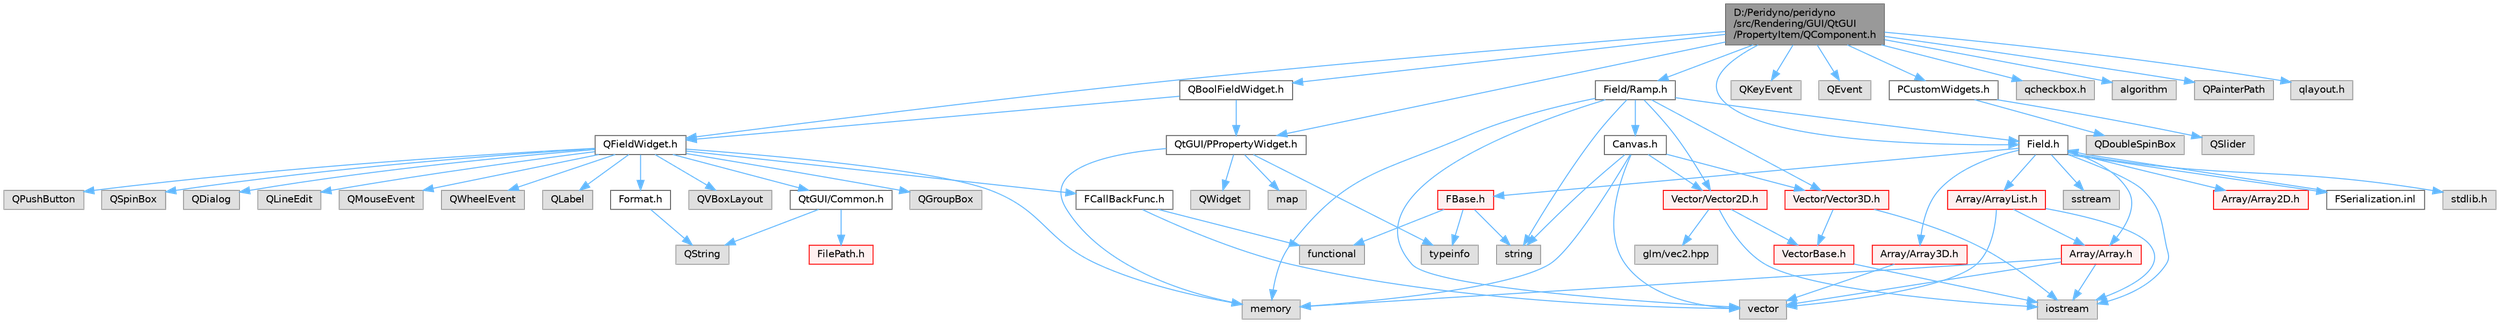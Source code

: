 digraph "D:/Peridyno/peridyno/src/Rendering/GUI/QtGUI/PropertyItem/QComponent.h"
{
 // LATEX_PDF_SIZE
  bgcolor="transparent";
  edge [fontname=Helvetica,fontsize=10,labelfontname=Helvetica,labelfontsize=10];
  node [fontname=Helvetica,fontsize=10,shape=box,height=0.2,width=0.4];
  Node1 [id="Node000001",label="D:/Peridyno/peridyno\l/src/Rendering/GUI/QtGUI\l/PropertyItem/QComponent.h",height=0.2,width=0.4,color="gray40", fillcolor="grey60", style="filled", fontcolor="black",tooltip=" "];
  Node1 -> Node2 [id="edge1_Node000001_Node000002",color="steelblue1",style="solid",tooltip=" "];
  Node2 [id="Node000002",label="QFieldWidget.h",height=0.2,width=0.4,color="grey40", fillcolor="white", style="filled",URL="$_q_field_widget_8h.html",tooltip=" "];
  Node2 -> Node3 [id="edge2_Node000002_Node000003",color="steelblue1",style="solid",tooltip=" "];
  Node3 [id="Node000003",label="QGroupBox",height=0.2,width=0.4,color="grey60", fillcolor="#E0E0E0", style="filled",tooltip=" "];
  Node2 -> Node4 [id="edge3_Node000002_Node000004",color="steelblue1",style="solid",tooltip=" "];
  Node4 [id="Node000004",label="QPushButton",height=0.2,width=0.4,color="grey60", fillcolor="#E0E0E0", style="filled",tooltip=" "];
  Node2 -> Node5 [id="edge4_Node000002_Node000005",color="steelblue1",style="solid",tooltip=" "];
  Node5 [id="Node000005",label="QSpinBox",height=0.2,width=0.4,color="grey60", fillcolor="#E0E0E0", style="filled",tooltip=" "];
  Node2 -> Node6 [id="edge5_Node000002_Node000006",color="steelblue1",style="solid",tooltip=" "];
  Node6 [id="Node000006",label="QDialog",height=0.2,width=0.4,color="grey60", fillcolor="#E0E0E0", style="filled",tooltip=" "];
  Node2 -> Node7 [id="edge6_Node000002_Node000007",color="steelblue1",style="solid",tooltip=" "];
  Node7 [id="Node000007",label="QLineEdit",height=0.2,width=0.4,color="grey60", fillcolor="#E0E0E0", style="filled",tooltip=" "];
  Node2 -> Node8 [id="edge7_Node000002_Node000008",color="steelblue1",style="solid",tooltip=" "];
  Node8 [id="Node000008",label="QMouseEvent",height=0.2,width=0.4,color="grey60", fillcolor="#E0E0E0", style="filled",tooltip=" "];
  Node2 -> Node9 [id="edge8_Node000002_Node000009",color="steelblue1",style="solid",tooltip=" "];
  Node9 [id="Node000009",label="QWheelEvent",height=0.2,width=0.4,color="grey60", fillcolor="#E0E0E0", style="filled",tooltip=" "];
  Node2 -> Node10 [id="edge9_Node000002_Node000010",color="steelblue1",style="solid",tooltip=" "];
  Node10 [id="Node000010",label="QLabel",height=0.2,width=0.4,color="grey60", fillcolor="#E0E0E0", style="filled",tooltip=" "];
  Node2 -> Node11 [id="edge10_Node000002_Node000011",color="steelblue1",style="solid",tooltip=" "];
  Node11 [id="Node000011",label="QVBoxLayout",height=0.2,width=0.4,color="grey60", fillcolor="#E0E0E0", style="filled",tooltip=" "];
  Node2 -> Node12 [id="edge11_Node000002_Node000012",color="steelblue1",style="solid",tooltip=" "];
  Node12 [id="Node000012",label="Format.h",height=0.2,width=0.4,color="grey40", fillcolor="white", style="filled",URL="$_format_8h.html",tooltip=" "];
  Node12 -> Node13 [id="edge12_Node000012_Node000013",color="steelblue1",style="solid",tooltip=" "];
  Node13 [id="Node000013",label="QString",height=0.2,width=0.4,color="grey60", fillcolor="#E0E0E0", style="filled",tooltip=" "];
  Node2 -> Node14 [id="edge13_Node000002_Node000014",color="steelblue1",style="solid",tooltip=" "];
  Node14 [id="Node000014",label="FCallBackFunc.h",height=0.2,width=0.4,color="grey40", fillcolor="white", style="filled",URL="$_f_callback_func_8h.html",tooltip=" "];
  Node14 -> Node15 [id="edge14_Node000014_Node000015",color="steelblue1",style="solid",tooltip=" "];
  Node15 [id="Node000015",label="vector",height=0.2,width=0.4,color="grey60", fillcolor="#E0E0E0", style="filled",tooltip=" "];
  Node14 -> Node16 [id="edge15_Node000014_Node000016",color="steelblue1",style="solid",tooltip=" "];
  Node16 [id="Node000016",label="functional",height=0.2,width=0.4,color="grey60", fillcolor="#E0E0E0", style="filled",tooltip=" "];
  Node2 -> Node17 [id="edge16_Node000002_Node000017",color="steelblue1",style="solid",tooltip=" "];
  Node17 [id="Node000017",label="QtGUI/Common.h",height=0.2,width=0.4,color="grey40", fillcolor="white", style="filled",URL="$_common_8h.html",tooltip=" "];
  Node17 -> Node13 [id="edge17_Node000017_Node000013",color="steelblue1",style="solid",tooltip=" "];
  Node17 -> Node18 [id="edge18_Node000017_Node000018",color="steelblue1",style="solid",tooltip=" "];
  Node18 [id="Node000018",label="FilePath.h",height=0.2,width=0.4,color="red", fillcolor="#FFF0F0", style="filled",URL="$_file_path_8h.html",tooltip=" "];
  Node2 -> Node34 [id="edge19_Node000002_Node000034",color="steelblue1",style="solid",tooltip=" "];
  Node34 [id="Node000034",label="memory",height=0.2,width=0.4,color="grey60", fillcolor="#E0E0E0", style="filled",tooltip=" "];
  Node1 -> Node80 [id="edge20_Node000001_Node000080",color="steelblue1",style="solid",tooltip=" "];
  Node80 [id="Node000080",label="QtGUI/PPropertyWidget.h",height=0.2,width=0.4,color="grey40", fillcolor="white", style="filled",URL="$_p_property_widget_8h.html",tooltip=" "];
  Node80 -> Node81 [id="edge21_Node000080_Node000081",color="steelblue1",style="solid",tooltip=" "];
  Node81 [id="Node000081",label="map",height=0.2,width=0.4,color="grey60", fillcolor="#E0E0E0", style="filled",tooltip=" "];
  Node80 -> Node82 [id="edge22_Node000080_Node000082",color="steelblue1",style="solid",tooltip=" "];
  Node82 [id="Node000082",label="QWidget",height=0.2,width=0.4,color="grey60", fillcolor="#E0E0E0", style="filled",tooltip=" "];
  Node80 -> Node28 [id="edge23_Node000080_Node000028",color="steelblue1",style="solid",tooltip=" "];
  Node28 [id="Node000028",label="typeinfo",height=0.2,width=0.4,color="grey60", fillcolor="#E0E0E0", style="filled",tooltip=" "];
  Node80 -> Node34 [id="edge24_Node000080_Node000034",color="steelblue1",style="solid",tooltip=" "];
  Node1 -> Node83 [id="edge25_Node000001_Node000083",color="steelblue1",style="solid",tooltip=" "];
  Node83 [id="Node000083",label="QKeyEvent",height=0.2,width=0.4,color="grey60", fillcolor="#E0E0E0", style="filled",tooltip=" "];
  Node1 -> Node84 [id="edge26_Node000001_Node000084",color="steelblue1",style="solid",tooltip=" "];
  Node84 [id="Node000084",label="QEvent",height=0.2,width=0.4,color="grey60", fillcolor="#E0E0E0", style="filled",tooltip=" "];
  Node1 -> Node85 [id="edge27_Node000001_Node000085",color="steelblue1",style="solid",tooltip=" "];
  Node85 [id="Node000085",label="Field/Ramp.h",height=0.2,width=0.4,color="grey40", fillcolor="white", style="filled",URL="$_ramp_8h.html",tooltip=" "];
  Node85 -> Node15 [id="edge28_Node000085_Node000015",color="steelblue1",style="solid",tooltip=" "];
  Node85 -> Node34 [id="edge29_Node000085_Node000034",color="steelblue1",style="solid",tooltip=" "];
  Node85 -> Node29 [id="edge30_Node000085_Node000029",color="steelblue1",style="solid",tooltip=" "];
  Node29 [id="Node000029",label="string",height=0.2,width=0.4,color="grey60", fillcolor="#E0E0E0", style="filled",tooltip=" "];
  Node85 -> Node44 [id="edge31_Node000085_Node000044",color="steelblue1",style="solid",tooltip=" "];
  Node44 [id="Node000044",label="Vector/Vector2D.h",height=0.2,width=0.4,color="red", fillcolor="#FFF0F0", style="filled",URL="$_vector2_d_8h.html",tooltip=" "];
  Node44 -> Node45 [id="edge32_Node000044_Node000045",color="steelblue1",style="solid",tooltip=" "];
  Node45 [id="Node000045",label="glm/vec2.hpp",height=0.2,width=0.4,color="grey60", fillcolor="#E0E0E0", style="filled",tooltip=" "];
  Node44 -> Node22 [id="edge33_Node000044_Node000022",color="steelblue1",style="solid",tooltip=" "];
  Node22 [id="Node000022",label="iostream",height=0.2,width=0.4,color="grey60", fillcolor="#E0E0E0", style="filled",tooltip=" "];
  Node44 -> Node46 [id="edge34_Node000044_Node000046",color="steelblue1",style="solid",tooltip=" "];
  Node46 [id="Node000046",label="VectorBase.h",height=0.2,width=0.4,color="red", fillcolor="#FFF0F0", style="filled",URL="$_vector_base_8h.html",tooltip=" "];
  Node46 -> Node22 [id="edge35_Node000046_Node000022",color="steelblue1",style="solid",tooltip=" "];
  Node85 -> Node50 [id="edge36_Node000085_Node000050",color="steelblue1",style="solid",tooltip=" "];
  Node50 [id="Node000050",label="Vector/Vector3D.h",height=0.2,width=0.4,color="red", fillcolor="#FFF0F0", style="filled",URL="$_vector3_d_8h.html",tooltip=" "];
  Node50 -> Node22 [id="edge37_Node000050_Node000022",color="steelblue1",style="solid",tooltip=" "];
  Node50 -> Node46 [id="edge38_Node000050_Node000046",color="steelblue1",style="solid",tooltip=" "];
  Node85 -> Node21 [id="edge39_Node000085_Node000021",color="steelblue1",style="solid",tooltip=" "];
  Node21 [id="Node000021",label="Field.h",height=0.2,width=0.4,color="grey40", fillcolor="white", style="filled",URL="$_field_8h.html",tooltip=" "];
  Node21 -> Node22 [id="edge40_Node000021_Node000022",color="steelblue1",style="solid",tooltip=" "];
  Node21 -> Node23 [id="edge41_Node000021_Node000023",color="steelblue1",style="solid",tooltip=" "];
  Node23 [id="Node000023",label="stdlib.h",height=0.2,width=0.4,color="grey60", fillcolor="#E0E0E0", style="filled",tooltip=" "];
  Node21 -> Node24 [id="edge42_Node000021_Node000024",color="steelblue1",style="solid",tooltip=" "];
  Node24 [id="Node000024",label="sstream",height=0.2,width=0.4,color="grey60", fillcolor="#E0E0E0", style="filled",tooltip=" "];
  Node21 -> Node25 [id="edge43_Node000021_Node000025",color="steelblue1",style="solid",tooltip=" "];
  Node25 [id="Node000025",label="FBase.h",height=0.2,width=0.4,color="red", fillcolor="#FFF0F0", style="filled",URL="$_f_base_8h.html",tooltip=" "];
  Node25 -> Node28 [id="edge44_Node000025_Node000028",color="steelblue1",style="solid",tooltip=" "];
  Node25 -> Node29 [id="edge45_Node000025_Node000029",color="steelblue1",style="solid",tooltip=" "];
  Node25 -> Node16 [id="edge46_Node000025_Node000016",color="steelblue1",style="solid",tooltip=" "];
  Node21 -> Node31 [id="edge47_Node000021_Node000031",color="steelblue1",style="solid",tooltip=" "];
  Node31 [id="Node000031",label="Array/Array.h",height=0.2,width=0.4,color="red", fillcolor="#FFF0F0", style="filled",URL="$_array_8h.html",tooltip=" "];
  Node31 -> Node15 [id="edge48_Node000031_Node000015",color="steelblue1",style="solid",tooltip=" "];
  Node31 -> Node22 [id="edge49_Node000031_Node000022",color="steelblue1",style="solid",tooltip=" "];
  Node31 -> Node34 [id="edge50_Node000031_Node000034",color="steelblue1",style="solid",tooltip=" "];
  Node21 -> Node36 [id="edge51_Node000021_Node000036",color="steelblue1",style="solid",tooltip=" "];
  Node36 [id="Node000036",label="Array/Array2D.h",height=0.2,width=0.4,color="red", fillcolor="#FFF0F0", style="filled",URL="$_array2_d_8h.html",tooltip=" "];
  Node21 -> Node37 [id="edge52_Node000021_Node000037",color="steelblue1",style="solid",tooltip=" "];
  Node37 [id="Node000037",label="Array/Array3D.h",height=0.2,width=0.4,color="red", fillcolor="#FFF0F0", style="filled",URL="$_array3_d_8h.html",tooltip=" "];
  Node37 -> Node15 [id="edge53_Node000037_Node000015",color="steelblue1",style="solid",tooltip=" "];
  Node21 -> Node38 [id="edge54_Node000021_Node000038",color="steelblue1",style="solid",tooltip=" "];
  Node38 [id="Node000038",label="Array/ArrayList.h",height=0.2,width=0.4,color="red", fillcolor="#FFF0F0", style="filled",URL="$_array_list_8h.html",tooltip=" "];
  Node38 -> Node15 [id="edge55_Node000038_Node000015",color="steelblue1",style="solid",tooltip=" "];
  Node38 -> Node22 [id="edge56_Node000038_Node000022",color="steelblue1",style="solid",tooltip=" "];
  Node38 -> Node31 [id="edge57_Node000038_Node000031",color="steelblue1",style="solid",tooltip=" "];
  Node21 -> Node79 [id="edge58_Node000021_Node000079",color="steelblue1",style="solid",tooltip=" "];
  Node79 [id="Node000079",label="FSerialization.inl",height=0.2,width=0.4,color="grey40", fillcolor="white", style="filled",URL="$_f_serialization_8inl.html",tooltip=" "];
  Node79 -> Node21 [id="edge59_Node000079_Node000021",color="steelblue1",style="solid",tooltip=" "];
  Node85 -> Node86 [id="edge60_Node000085_Node000086",color="steelblue1",style="solid",tooltip=" "];
  Node86 [id="Node000086",label="Canvas.h",height=0.2,width=0.4,color="grey40", fillcolor="white", style="filled",URL="$_canvas_8h.html",tooltip=" "];
  Node86 -> Node15 [id="edge61_Node000086_Node000015",color="steelblue1",style="solid",tooltip=" "];
  Node86 -> Node34 [id="edge62_Node000086_Node000034",color="steelblue1",style="solid",tooltip=" "];
  Node86 -> Node29 [id="edge63_Node000086_Node000029",color="steelblue1",style="solid",tooltip=" "];
  Node86 -> Node44 [id="edge64_Node000086_Node000044",color="steelblue1",style="solid",tooltip=" "];
  Node86 -> Node50 [id="edge65_Node000086_Node000050",color="steelblue1",style="solid",tooltip=" "];
  Node1 -> Node87 [id="edge66_Node000001_Node000087",color="steelblue1",style="solid",tooltip=" "];
  Node87 [id="Node000087",label="PCustomWidgets.h",height=0.2,width=0.4,color="grey40", fillcolor="white", style="filled",URL="$_p_custom_widgets_8h.html",tooltip=" "];
  Node87 -> Node88 [id="edge67_Node000087_Node000088",color="steelblue1",style="solid",tooltip=" "];
  Node88 [id="Node000088",label="QSlider",height=0.2,width=0.4,color="grey60", fillcolor="#E0E0E0", style="filled",tooltip=" "];
  Node87 -> Node89 [id="edge68_Node000087_Node000089",color="steelblue1",style="solid",tooltip=" "];
  Node89 [id="Node000089",label="QDoubleSpinBox",height=0.2,width=0.4,color="grey60", fillcolor="#E0E0E0", style="filled",tooltip=" "];
  Node1 -> Node90 [id="edge69_Node000001_Node000090",color="steelblue1",style="solid",tooltip=" "];
  Node90 [id="Node000090",label="QBoolFieldWidget.h",height=0.2,width=0.4,color="grey40", fillcolor="white", style="filled",URL="$_q_bool_field_widget_8h.html",tooltip=" "];
  Node90 -> Node2 [id="edge70_Node000090_Node000002",color="steelblue1",style="solid",tooltip=" "];
  Node90 -> Node80 [id="edge71_Node000090_Node000080",color="steelblue1",style="solid",tooltip=" "];
  Node1 -> Node91 [id="edge72_Node000001_Node000091",color="steelblue1",style="solid",tooltip=" "];
  Node91 [id="Node000091",label="qcheckbox.h",height=0.2,width=0.4,color="grey60", fillcolor="#E0E0E0", style="filled",tooltip=" "];
  Node1 -> Node60 [id="edge73_Node000001_Node000060",color="steelblue1",style="solid",tooltip=" "];
  Node60 [id="Node000060",label="algorithm",height=0.2,width=0.4,color="grey60", fillcolor="#E0E0E0", style="filled",tooltip=" "];
  Node1 -> Node92 [id="edge74_Node000001_Node000092",color="steelblue1",style="solid",tooltip=" "];
  Node92 [id="Node000092",label="QPainterPath",height=0.2,width=0.4,color="grey60", fillcolor="#E0E0E0", style="filled",tooltip=" "];
  Node1 -> Node93 [id="edge75_Node000001_Node000093",color="steelblue1",style="solid",tooltip=" "];
  Node93 [id="Node000093",label="qlayout.h",height=0.2,width=0.4,color="grey60", fillcolor="#E0E0E0", style="filled",tooltip=" "];
  Node1 -> Node21 [id="edge76_Node000001_Node000021",color="steelblue1",style="solid",tooltip=" "];
}
